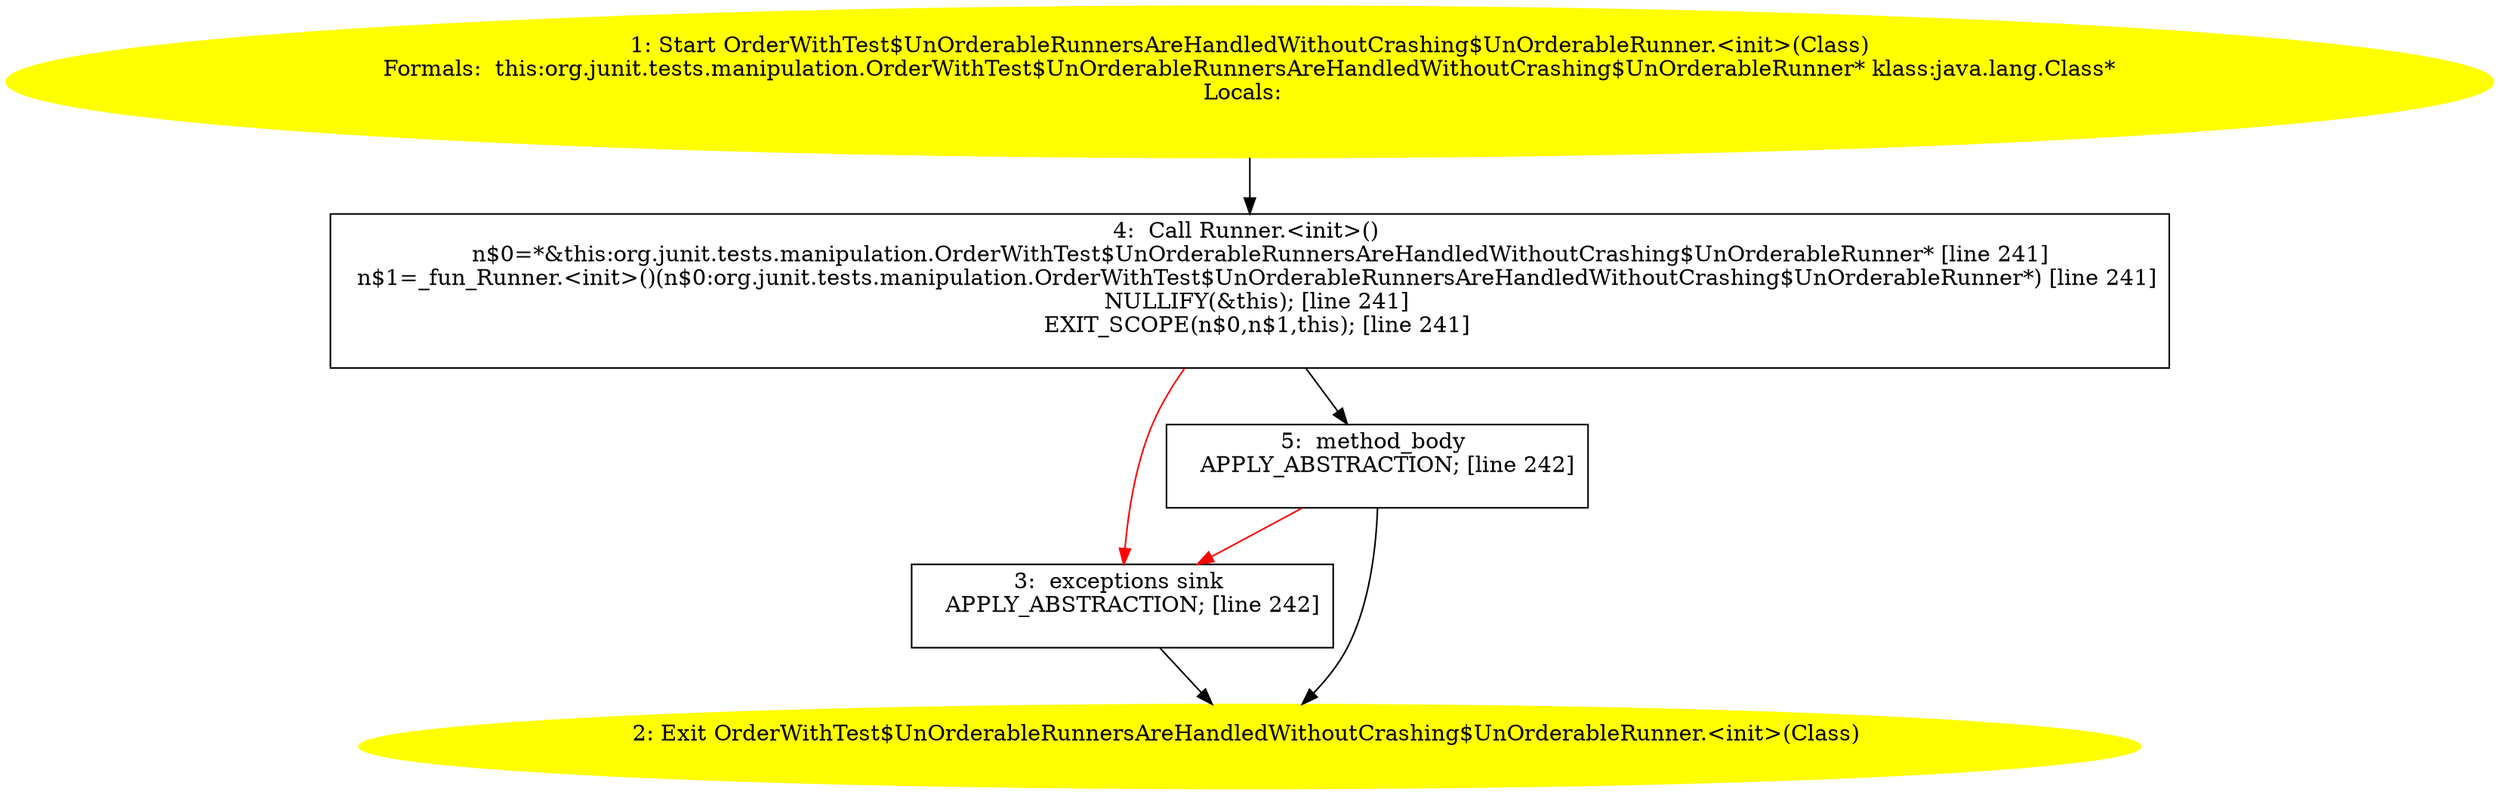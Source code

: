 /* @generated */
digraph cfg {
"org.junit.tests.manipulation.OrderWithTest$UnOrderableRunnersAreHandledWithoutCrashing$UnOrderableRu.6eb57d70531e4447fd0805ab1bd42d4f_1" [label="1: Start OrderWithTest$UnOrderableRunnersAreHandledWithoutCrashing$UnOrderableRunner.<init>(Class)\nFormals:  this:org.junit.tests.manipulation.OrderWithTest$UnOrderableRunnersAreHandledWithoutCrashing$UnOrderableRunner* klass:java.lang.Class*\nLocals:  \n  " color=yellow style=filled]
	

	 "org.junit.tests.manipulation.OrderWithTest$UnOrderableRunnersAreHandledWithoutCrashing$UnOrderableRu.6eb57d70531e4447fd0805ab1bd42d4f_1" -> "org.junit.tests.manipulation.OrderWithTest$UnOrderableRunnersAreHandledWithoutCrashing$UnOrderableRu.6eb57d70531e4447fd0805ab1bd42d4f_4" ;
"org.junit.tests.manipulation.OrderWithTest$UnOrderableRunnersAreHandledWithoutCrashing$UnOrderableRu.6eb57d70531e4447fd0805ab1bd42d4f_2" [label="2: Exit OrderWithTest$UnOrderableRunnersAreHandledWithoutCrashing$UnOrderableRunner.<init>(Class) \n  " color=yellow style=filled]
	

"org.junit.tests.manipulation.OrderWithTest$UnOrderableRunnersAreHandledWithoutCrashing$UnOrderableRu.6eb57d70531e4447fd0805ab1bd42d4f_3" [label="3:  exceptions sink \n   APPLY_ABSTRACTION; [line 242]\n " shape="box"]
	

	 "org.junit.tests.manipulation.OrderWithTest$UnOrderableRunnersAreHandledWithoutCrashing$UnOrderableRu.6eb57d70531e4447fd0805ab1bd42d4f_3" -> "org.junit.tests.manipulation.OrderWithTest$UnOrderableRunnersAreHandledWithoutCrashing$UnOrderableRu.6eb57d70531e4447fd0805ab1bd42d4f_2" ;
"org.junit.tests.manipulation.OrderWithTest$UnOrderableRunnersAreHandledWithoutCrashing$UnOrderableRu.6eb57d70531e4447fd0805ab1bd42d4f_4" [label="4:  Call Runner.<init>() \n   n$0=*&this:org.junit.tests.manipulation.OrderWithTest$UnOrderableRunnersAreHandledWithoutCrashing$UnOrderableRunner* [line 241]\n  n$1=_fun_Runner.<init>()(n$0:org.junit.tests.manipulation.OrderWithTest$UnOrderableRunnersAreHandledWithoutCrashing$UnOrderableRunner*) [line 241]\n  NULLIFY(&this); [line 241]\n  EXIT_SCOPE(n$0,n$1,this); [line 241]\n " shape="box"]
	

	 "org.junit.tests.manipulation.OrderWithTest$UnOrderableRunnersAreHandledWithoutCrashing$UnOrderableRu.6eb57d70531e4447fd0805ab1bd42d4f_4" -> "org.junit.tests.manipulation.OrderWithTest$UnOrderableRunnersAreHandledWithoutCrashing$UnOrderableRu.6eb57d70531e4447fd0805ab1bd42d4f_5" ;
	 "org.junit.tests.manipulation.OrderWithTest$UnOrderableRunnersAreHandledWithoutCrashing$UnOrderableRu.6eb57d70531e4447fd0805ab1bd42d4f_4" -> "org.junit.tests.manipulation.OrderWithTest$UnOrderableRunnersAreHandledWithoutCrashing$UnOrderableRu.6eb57d70531e4447fd0805ab1bd42d4f_3" [color="red" ];
"org.junit.tests.manipulation.OrderWithTest$UnOrderableRunnersAreHandledWithoutCrashing$UnOrderableRu.6eb57d70531e4447fd0805ab1bd42d4f_5" [label="5:  method_body \n   APPLY_ABSTRACTION; [line 242]\n " shape="box"]
	

	 "org.junit.tests.manipulation.OrderWithTest$UnOrderableRunnersAreHandledWithoutCrashing$UnOrderableRu.6eb57d70531e4447fd0805ab1bd42d4f_5" -> "org.junit.tests.manipulation.OrderWithTest$UnOrderableRunnersAreHandledWithoutCrashing$UnOrderableRu.6eb57d70531e4447fd0805ab1bd42d4f_2" ;
	 "org.junit.tests.manipulation.OrderWithTest$UnOrderableRunnersAreHandledWithoutCrashing$UnOrderableRu.6eb57d70531e4447fd0805ab1bd42d4f_5" -> "org.junit.tests.manipulation.OrderWithTest$UnOrderableRunnersAreHandledWithoutCrashing$UnOrderableRu.6eb57d70531e4447fd0805ab1bd42d4f_3" [color="red" ];
}
